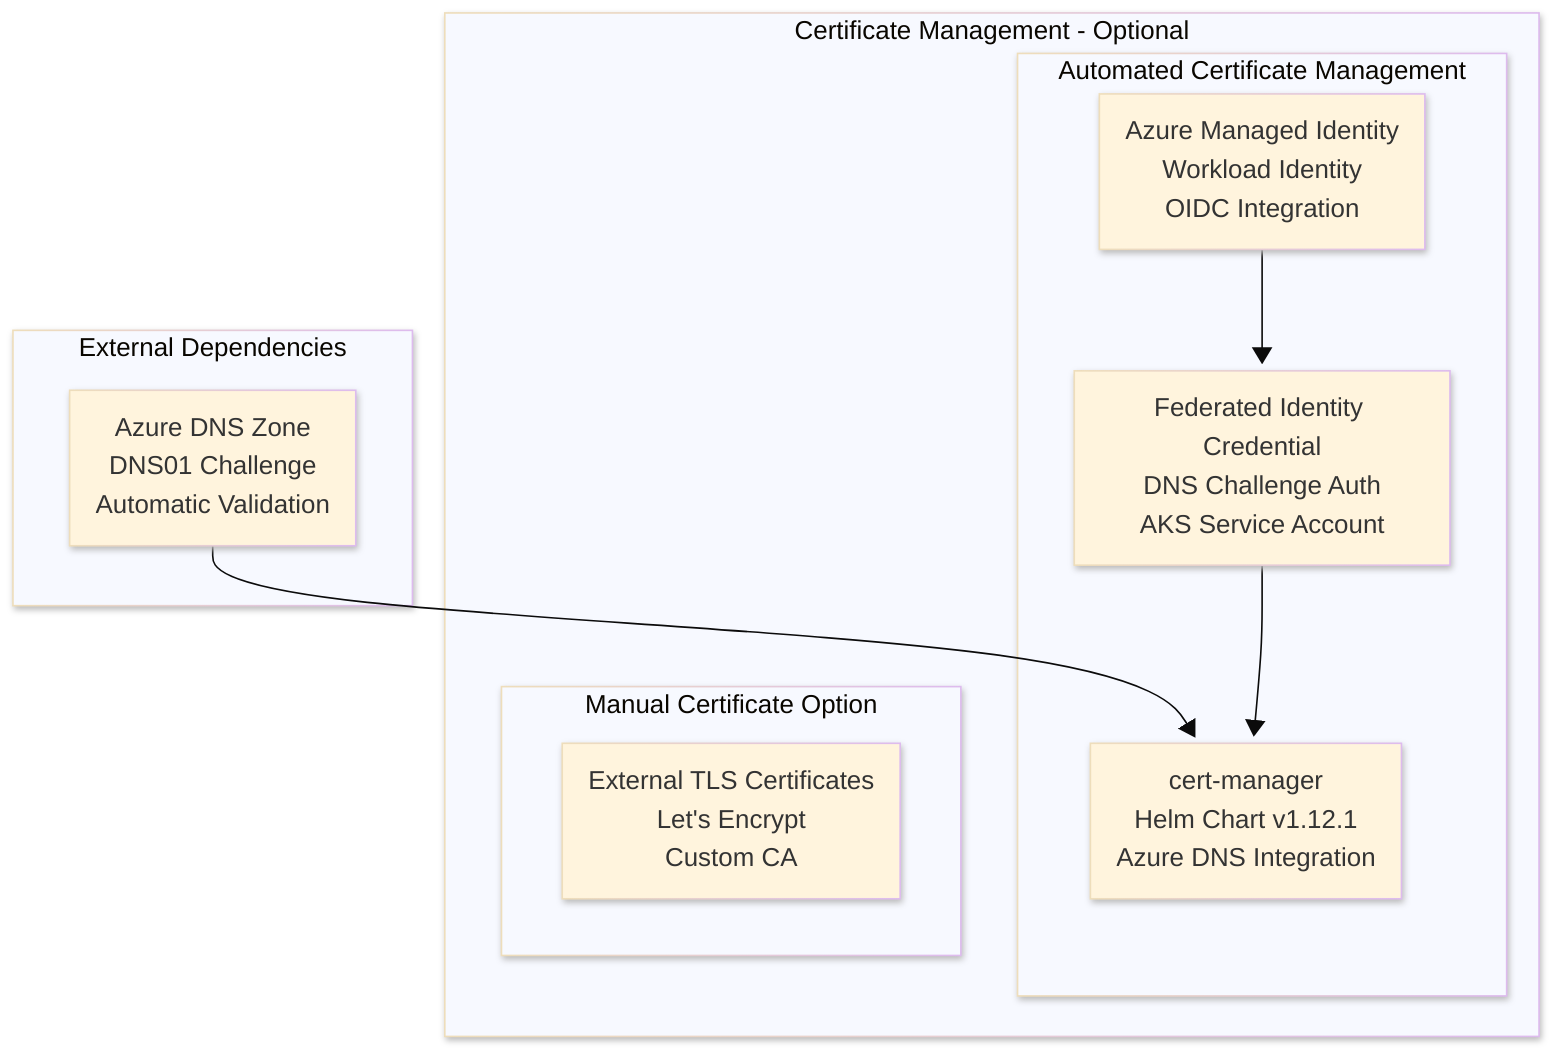 ---
config:
  look: neo
  theme: base
---
graph TD
    classDef security fill:#FFB900,stroke:#f7bf2a,stroke-width:4px,color:#000000
    classDef azure fill:#0078D4,stroke:#FFFFFF,stroke-width:4px,color:#FFFFFF
    classDef k8s fill:#4d5bd9,stroke:#FFFFFF,stroke-width:4px,color:#FFFFFF
    
    subgraph CERT["Certificate Management - Optional"]
        subgraph AUTO["Automated Certificate Management"]
            CERT_MANAGER[cert-manager<br/>Helm Chart v1.12.1<br/>Azure DNS Integration]:::k8sService
            
            MANAGED_ID[Azure Managed Identity<br/>Workload Identity<br/>OIDC Integration]:::azureInfra
            
            FED_CRED[Federated Identity Credential<br/>DNS Challenge Auth<br/>AKS Service Account]:::azureSecure
        end
        
        subgraph MANUAL["Manual Certificate Option"]
            TLS_MANUAL[External TLS Certificates<br/>Let's Encrypt<br/>Custom CA]:::azureSecure
        end
    end
    
    subgraph EXT["External Dependencies"]
        DNS_ZONE[Azure DNS Zone<br/>DNS01 Challenge<br/>Automatic Validation]:::azureInfra
    end
    
    DNS_ZONE --> CERT_MANAGER
    MANAGED_ID --> FED_CRED
    FED_CRED --> CERT_MANAGER